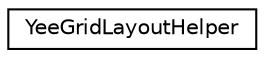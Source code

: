 digraph "Graphical Class Hierarchy"
{
  edge [fontname="Helvetica",fontsize="10",labelfontname="Helvetica",labelfontsize="10"];
  node [fontname="Helvetica",fontsize="10",shape=record];
  rankdir="LR";
  Node1 [label="YeeGridLayoutHelper",height=0.2,width=0.4,color="black", fillcolor="white", style="filled",URL="$classYeeGridLayoutHelper.html"];
}
